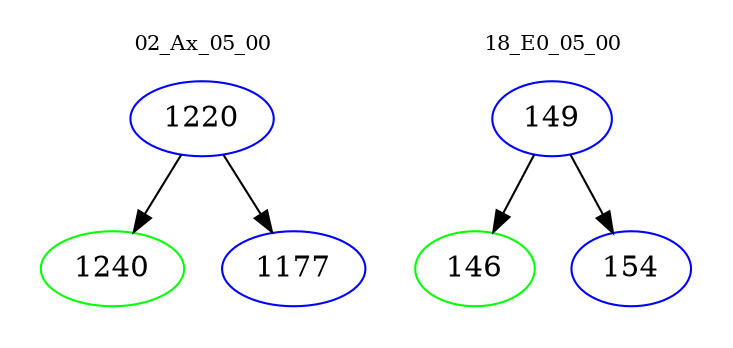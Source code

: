 digraph{
subgraph cluster_0 {
color = white
label = "02_Ax_05_00";
fontsize=10;
T0_1220 [label="1220", color="blue"]
T0_1220 -> T0_1240 [color="black"]
T0_1240 [label="1240", color="green"]
T0_1220 -> T0_1177 [color="black"]
T0_1177 [label="1177", color="blue"]
}
subgraph cluster_1 {
color = white
label = "18_E0_05_00";
fontsize=10;
T1_149 [label="149", color="blue"]
T1_149 -> T1_146 [color="black"]
T1_146 [label="146", color="green"]
T1_149 -> T1_154 [color="black"]
T1_154 [label="154", color="blue"]
}
}
